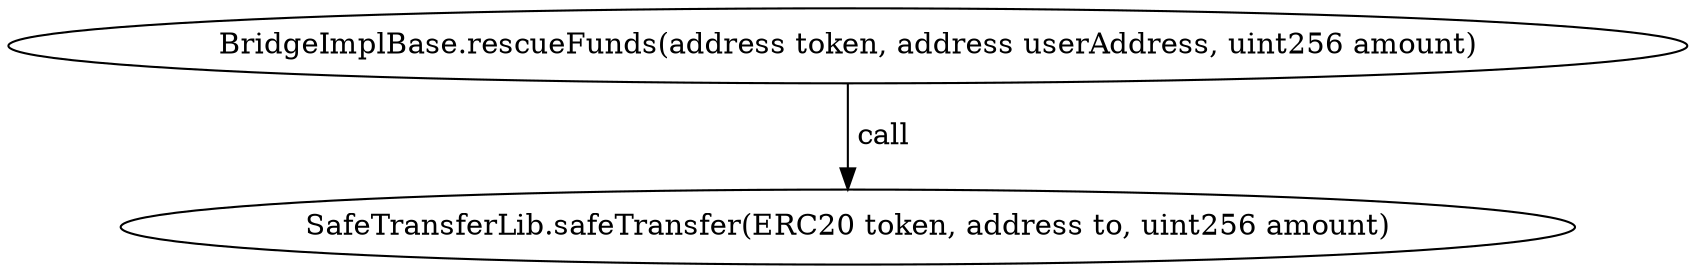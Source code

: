 digraph "" {
	graph [bb="0,0,667.82,124.8"];
	node [label="\N"];
	"BridgeImplBase.rescueFunds(address token, address userAddress, uint256 amount)"	 [height=0.5,
		pos="333.91,106.8",
		width=9.2753];
	"SafeTransferLib.safeTransfer(ERC20 token, address to, uint256 amount)"	 [height=0.5,
		pos="333.91,18",
		width=8.1426];
	"BridgeImplBase.rescueFunds(address token, address userAddress, uint256 amount)" -> "SafeTransferLib.safeTransfer(ERC20 token, address to, uint256 amount)" [key=call,
	label=" call",
	lp="345.77,62.4",
	pos="e,333.91,36.072 333.91,88.401 333.91,76.295 333.91,60.208 333.91,46.467"];
}
